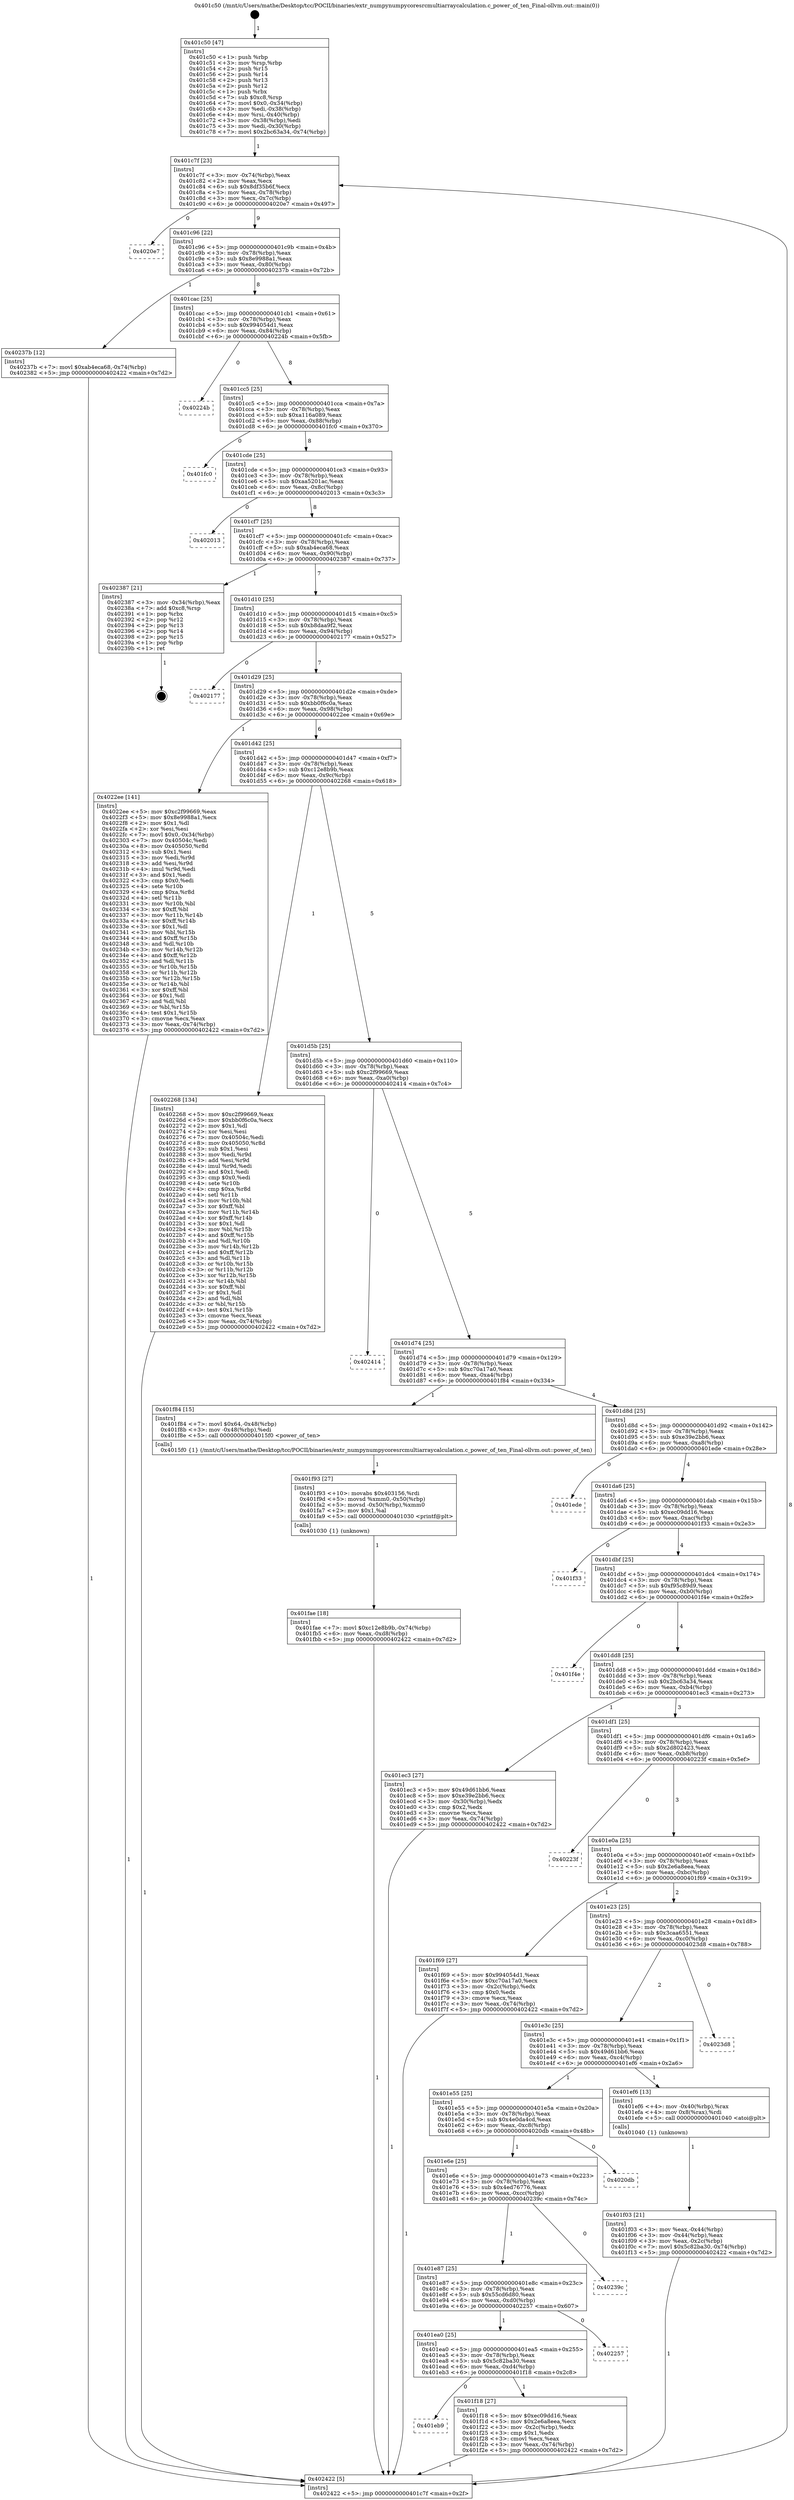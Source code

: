 digraph "0x401c50" {
  label = "0x401c50 (/mnt/c/Users/mathe/Desktop/tcc/POCII/binaries/extr_numpynumpycoresrcmultiarraycalculation.c_power_of_ten_Final-ollvm.out::main(0))"
  labelloc = "t"
  node[shape=record]

  Entry [label="",width=0.3,height=0.3,shape=circle,fillcolor=black,style=filled]
  "0x401c7f" [label="{
     0x401c7f [23]\l
     | [instrs]\l
     &nbsp;&nbsp;0x401c7f \<+3\>: mov -0x74(%rbp),%eax\l
     &nbsp;&nbsp;0x401c82 \<+2\>: mov %eax,%ecx\l
     &nbsp;&nbsp;0x401c84 \<+6\>: sub $0x8df35b6f,%ecx\l
     &nbsp;&nbsp;0x401c8a \<+3\>: mov %eax,-0x78(%rbp)\l
     &nbsp;&nbsp;0x401c8d \<+3\>: mov %ecx,-0x7c(%rbp)\l
     &nbsp;&nbsp;0x401c90 \<+6\>: je 00000000004020e7 \<main+0x497\>\l
  }"]
  "0x4020e7" [label="{
     0x4020e7\l
  }", style=dashed]
  "0x401c96" [label="{
     0x401c96 [22]\l
     | [instrs]\l
     &nbsp;&nbsp;0x401c96 \<+5\>: jmp 0000000000401c9b \<main+0x4b\>\l
     &nbsp;&nbsp;0x401c9b \<+3\>: mov -0x78(%rbp),%eax\l
     &nbsp;&nbsp;0x401c9e \<+5\>: sub $0x8e9988a1,%eax\l
     &nbsp;&nbsp;0x401ca3 \<+3\>: mov %eax,-0x80(%rbp)\l
     &nbsp;&nbsp;0x401ca6 \<+6\>: je 000000000040237b \<main+0x72b\>\l
  }"]
  Exit [label="",width=0.3,height=0.3,shape=circle,fillcolor=black,style=filled,peripheries=2]
  "0x40237b" [label="{
     0x40237b [12]\l
     | [instrs]\l
     &nbsp;&nbsp;0x40237b \<+7\>: movl $0xab4eca68,-0x74(%rbp)\l
     &nbsp;&nbsp;0x402382 \<+5\>: jmp 0000000000402422 \<main+0x7d2\>\l
  }"]
  "0x401cac" [label="{
     0x401cac [25]\l
     | [instrs]\l
     &nbsp;&nbsp;0x401cac \<+5\>: jmp 0000000000401cb1 \<main+0x61\>\l
     &nbsp;&nbsp;0x401cb1 \<+3\>: mov -0x78(%rbp),%eax\l
     &nbsp;&nbsp;0x401cb4 \<+5\>: sub $0x994054d1,%eax\l
     &nbsp;&nbsp;0x401cb9 \<+6\>: mov %eax,-0x84(%rbp)\l
     &nbsp;&nbsp;0x401cbf \<+6\>: je 000000000040224b \<main+0x5fb\>\l
  }"]
  "0x401fae" [label="{
     0x401fae [18]\l
     | [instrs]\l
     &nbsp;&nbsp;0x401fae \<+7\>: movl $0xc12e8b9b,-0x74(%rbp)\l
     &nbsp;&nbsp;0x401fb5 \<+6\>: mov %eax,-0xd8(%rbp)\l
     &nbsp;&nbsp;0x401fbb \<+5\>: jmp 0000000000402422 \<main+0x7d2\>\l
  }"]
  "0x40224b" [label="{
     0x40224b\l
  }", style=dashed]
  "0x401cc5" [label="{
     0x401cc5 [25]\l
     | [instrs]\l
     &nbsp;&nbsp;0x401cc5 \<+5\>: jmp 0000000000401cca \<main+0x7a\>\l
     &nbsp;&nbsp;0x401cca \<+3\>: mov -0x78(%rbp),%eax\l
     &nbsp;&nbsp;0x401ccd \<+5\>: sub $0xa116a089,%eax\l
     &nbsp;&nbsp;0x401cd2 \<+6\>: mov %eax,-0x88(%rbp)\l
     &nbsp;&nbsp;0x401cd8 \<+6\>: je 0000000000401fc0 \<main+0x370\>\l
  }"]
  "0x401f93" [label="{
     0x401f93 [27]\l
     | [instrs]\l
     &nbsp;&nbsp;0x401f93 \<+10\>: movabs $0x403156,%rdi\l
     &nbsp;&nbsp;0x401f9d \<+5\>: movsd %xmm0,-0x50(%rbp)\l
     &nbsp;&nbsp;0x401fa2 \<+5\>: movsd -0x50(%rbp),%xmm0\l
     &nbsp;&nbsp;0x401fa7 \<+2\>: mov $0x1,%al\l
     &nbsp;&nbsp;0x401fa9 \<+5\>: call 0000000000401030 \<printf@plt\>\l
     | [calls]\l
     &nbsp;&nbsp;0x401030 \{1\} (unknown)\l
  }"]
  "0x401fc0" [label="{
     0x401fc0\l
  }", style=dashed]
  "0x401cde" [label="{
     0x401cde [25]\l
     | [instrs]\l
     &nbsp;&nbsp;0x401cde \<+5\>: jmp 0000000000401ce3 \<main+0x93\>\l
     &nbsp;&nbsp;0x401ce3 \<+3\>: mov -0x78(%rbp),%eax\l
     &nbsp;&nbsp;0x401ce6 \<+5\>: sub $0xaa5201ac,%eax\l
     &nbsp;&nbsp;0x401ceb \<+6\>: mov %eax,-0x8c(%rbp)\l
     &nbsp;&nbsp;0x401cf1 \<+6\>: je 0000000000402013 \<main+0x3c3\>\l
  }"]
  "0x401eb9" [label="{
     0x401eb9\l
  }", style=dashed]
  "0x402013" [label="{
     0x402013\l
  }", style=dashed]
  "0x401cf7" [label="{
     0x401cf7 [25]\l
     | [instrs]\l
     &nbsp;&nbsp;0x401cf7 \<+5\>: jmp 0000000000401cfc \<main+0xac\>\l
     &nbsp;&nbsp;0x401cfc \<+3\>: mov -0x78(%rbp),%eax\l
     &nbsp;&nbsp;0x401cff \<+5\>: sub $0xab4eca68,%eax\l
     &nbsp;&nbsp;0x401d04 \<+6\>: mov %eax,-0x90(%rbp)\l
     &nbsp;&nbsp;0x401d0a \<+6\>: je 0000000000402387 \<main+0x737\>\l
  }"]
  "0x401f18" [label="{
     0x401f18 [27]\l
     | [instrs]\l
     &nbsp;&nbsp;0x401f18 \<+5\>: mov $0xec09dd16,%eax\l
     &nbsp;&nbsp;0x401f1d \<+5\>: mov $0x2e6a8eea,%ecx\l
     &nbsp;&nbsp;0x401f22 \<+3\>: mov -0x2c(%rbp),%edx\l
     &nbsp;&nbsp;0x401f25 \<+3\>: cmp $0x1,%edx\l
     &nbsp;&nbsp;0x401f28 \<+3\>: cmovl %ecx,%eax\l
     &nbsp;&nbsp;0x401f2b \<+3\>: mov %eax,-0x74(%rbp)\l
     &nbsp;&nbsp;0x401f2e \<+5\>: jmp 0000000000402422 \<main+0x7d2\>\l
  }"]
  "0x402387" [label="{
     0x402387 [21]\l
     | [instrs]\l
     &nbsp;&nbsp;0x402387 \<+3\>: mov -0x34(%rbp),%eax\l
     &nbsp;&nbsp;0x40238a \<+7\>: add $0xc8,%rsp\l
     &nbsp;&nbsp;0x402391 \<+1\>: pop %rbx\l
     &nbsp;&nbsp;0x402392 \<+2\>: pop %r12\l
     &nbsp;&nbsp;0x402394 \<+2\>: pop %r13\l
     &nbsp;&nbsp;0x402396 \<+2\>: pop %r14\l
     &nbsp;&nbsp;0x402398 \<+2\>: pop %r15\l
     &nbsp;&nbsp;0x40239a \<+1\>: pop %rbp\l
     &nbsp;&nbsp;0x40239b \<+1\>: ret\l
  }"]
  "0x401d10" [label="{
     0x401d10 [25]\l
     | [instrs]\l
     &nbsp;&nbsp;0x401d10 \<+5\>: jmp 0000000000401d15 \<main+0xc5\>\l
     &nbsp;&nbsp;0x401d15 \<+3\>: mov -0x78(%rbp),%eax\l
     &nbsp;&nbsp;0x401d18 \<+5\>: sub $0xb8daa9f2,%eax\l
     &nbsp;&nbsp;0x401d1d \<+6\>: mov %eax,-0x94(%rbp)\l
     &nbsp;&nbsp;0x401d23 \<+6\>: je 0000000000402177 \<main+0x527\>\l
  }"]
  "0x401ea0" [label="{
     0x401ea0 [25]\l
     | [instrs]\l
     &nbsp;&nbsp;0x401ea0 \<+5\>: jmp 0000000000401ea5 \<main+0x255\>\l
     &nbsp;&nbsp;0x401ea5 \<+3\>: mov -0x78(%rbp),%eax\l
     &nbsp;&nbsp;0x401ea8 \<+5\>: sub $0x5c82ba30,%eax\l
     &nbsp;&nbsp;0x401ead \<+6\>: mov %eax,-0xd4(%rbp)\l
     &nbsp;&nbsp;0x401eb3 \<+6\>: je 0000000000401f18 \<main+0x2c8\>\l
  }"]
  "0x402177" [label="{
     0x402177\l
  }", style=dashed]
  "0x401d29" [label="{
     0x401d29 [25]\l
     | [instrs]\l
     &nbsp;&nbsp;0x401d29 \<+5\>: jmp 0000000000401d2e \<main+0xde\>\l
     &nbsp;&nbsp;0x401d2e \<+3\>: mov -0x78(%rbp),%eax\l
     &nbsp;&nbsp;0x401d31 \<+5\>: sub $0xbb0f6c0a,%eax\l
     &nbsp;&nbsp;0x401d36 \<+6\>: mov %eax,-0x98(%rbp)\l
     &nbsp;&nbsp;0x401d3c \<+6\>: je 00000000004022ee \<main+0x69e\>\l
  }"]
  "0x402257" [label="{
     0x402257\l
  }", style=dashed]
  "0x4022ee" [label="{
     0x4022ee [141]\l
     | [instrs]\l
     &nbsp;&nbsp;0x4022ee \<+5\>: mov $0xc2f99669,%eax\l
     &nbsp;&nbsp;0x4022f3 \<+5\>: mov $0x8e9988a1,%ecx\l
     &nbsp;&nbsp;0x4022f8 \<+2\>: mov $0x1,%dl\l
     &nbsp;&nbsp;0x4022fa \<+2\>: xor %esi,%esi\l
     &nbsp;&nbsp;0x4022fc \<+7\>: movl $0x0,-0x34(%rbp)\l
     &nbsp;&nbsp;0x402303 \<+7\>: mov 0x40504c,%edi\l
     &nbsp;&nbsp;0x40230a \<+8\>: mov 0x405050,%r8d\l
     &nbsp;&nbsp;0x402312 \<+3\>: sub $0x1,%esi\l
     &nbsp;&nbsp;0x402315 \<+3\>: mov %edi,%r9d\l
     &nbsp;&nbsp;0x402318 \<+3\>: add %esi,%r9d\l
     &nbsp;&nbsp;0x40231b \<+4\>: imul %r9d,%edi\l
     &nbsp;&nbsp;0x40231f \<+3\>: and $0x1,%edi\l
     &nbsp;&nbsp;0x402322 \<+3\>: cmp $0x0,%edi\l
     &nbsp;&nbsp;0x402325 \<+4\>: sete %r10b\l
     &nbsp;&nbsp;0x402329 \<+4\>: cmp $0xa,%r8d\l
     &nbsp;&nbsp;0x40232d \<+4\>: setl %r11b\l
     &nbsp;&nbsp;0x402331 \<+3\>: mov %r10b,%bl\l
     &nbsp;&nbsp;0x402334 \<+3\>: xor $0xff,%bl\l
     &nbsp;&nbsp;0x402337 \<+3\>: mov %r11b,%r14b\l
     &nbsp;&nbsp;0x40233a \<+4\>: xor $0xff,%r14b\l
     &nbsp;&nbsp;0x40233e \<+3\>: xor $0x1,%dl\l
     &nbsp;&nbsp;0x402341 \<+3\>: mov %bl,%r15b\l
     &nbsp;&nbsp;0x402344 \<+4\>: and $0xff,%r15b\l
     &nbsp;&nbsp;0x402348 \<+3\>: and %dl,%r10b\l
     &nbsp;&nbsp;0x40234b \<+3\>: mov %r14b,%r12b\l
     &nbsp;&nbsp;0x40234e \<+4\>: and $0xff,%r12b\l
     &nbsp;&nbsp;0x402352 \<+3\>: and %dl,%r11b\l
     &nbsp;&nbsp;0x402355 \<+3\>: or %r10b,%r15b\l
     &nbsp;&nbsp;0x402358 \<+3\>: or %r11b,%r12b\l
     &nbsp;&nbsp;0x40235b \<+3\>: xor %r12b,%r15b\l
     &nbsp;&nbsp;0x40235e \<+3\>: or %r14b,%bl\l
     &nbsp;&nbsp;0x402361 \<+3\>: xor $0xff,%bl\l
     &nbsp;&nbsp;0x402364 \<+3\>: or $0x1,%dl\l
     &nbsp;&nbsp;0x402367 \<+2\>: and %dl,%bl\l
     &nbsp;&nbsp;0x402369 \<+3\>: or %bl,%r15b\l
     &nbsp;&nbsp;0x40236c \<+4\>: test $0x1,%r15b\l
     &nbsp;&nbsp;0x402370 \<+3\>: cmovne %ecx,%eax\l
     &nbsp;&nbsp;0x402373 \<+3\>: mov %eax,-0x74(%rbp)\l
     &nbsp;&nbsp;0x402376 \<+5\>: jmp 0000000000402422 \<main+0x7d2\>\l
  }"]
  "0x401d42" [label="{
     0x401d42 [25]\l
     | [instrs]\l
     &nbsp;&nbsp;0x401d42 \<+5\>: jmp 0000000000401d47 \<main+0xf7\>\l
     &nbsp;&nbsp;0x401d47 \<+3\>: mov -0x78(%rbp),%eax\l
     &nbsp;&nbsp;0x401d4a \<+5\>: sub $0xc12e8b9b,%eax\l
     &nbsp;&nbsp;0x401d4f \<+6\>: mov %eax,-0x9c(%rbp)\l
     &nbsp;&nbsp;0x401d55 \<+6\>: je 0000000000402268 \<main+0x618\>\l
  }"]
  "0x401e87" [label="{
     0x401e87 [25]\l
     | [instrs]\l
     &nbsp;&nbsp;0x401e87 \<+5\>: jmp 0000000000401e8c \<main+0x23c\>\l
     &nbsp;&nbsp;0x401e8c \<+3\>: mov -0x78(%rbp),%eax\l
     &nbsp;&nbsp;0x401e8f \<+5\>: sub $0x55cd6d80,%eax\l
     &nbsp;&nbsp;0x401e94 \<+6\>: mov %eax,-0xd0(%rbp)\l
     &nbsp;&nbsp;0x401e9a \<+6\>: je 0000000000402257 \<main+0x607\>\l
  }"]
  "0x402268" [label="{
     0x402268 [134]\l
     | [instrs]\l
     &nbsp;&nbsp;0x402268 \<+5\>: mov $0xc2f99669,%eax\l
     &nbsp;&nbsp;0x40226d \<+5\>: mov $0xbb0f6c0a,%ecx\l
     &nbsp;&nbsp;0x402272 \<+2\>: mov $0x1,%dl\l
     &nbsp;&nbsp;0x402274 \<+2\>: xor %esi,%esi\l
     &nbsp;&nbsp;0x402276 \<+7\>: mov 0x40504c,%edi\l
     &nbsp;&nbsp;0x40227d \<+8\>: mov 0x405050,%r8d\l
     &nbsp;&nbsp;0x402285 \<+3\>: sub $0x1,%esi\l
     &nbsp;&nbsp;0x402288 \<+3\>: mov %edi,%r9d\l
     &nbsp;&nbsp;0x40228b \<+3\>: add %esi,%r9d\l
     &nbsp;&nbsp;0x40228e \<+4\>: imul %r9d,%edi\l
     &nbsp;&nbsp;0x402292 \<+3\>: and $0x1,%edi\l
     &nbsp;&nbsp;0x402295 \<+3\>: cmp $0x0,%edi\l
     &nbsp;&nbsp;0x402298 \<+4\>: sete %r10b\l
     &nbsp;&nbsp;0x40229c \<+4\>: cmp $0xa,%r8d\l
     &nbsp;&nbsp;0x4022a0 \<+4\>: setl %r11b\l
     &nbsp;&nbsp;0x4022a4 \<+3\>: mov %r10b,%bl\l
     &nbsp;&nbsp;0x4022a7 \<+3\>: xor $0xff,%bl\l
     &nbsp;&nbsp;0x4022aa \<+3\>: mov %r11b,%r14b\l
     &nbsp;&nbsp;0x4022ad \<+4\>: xor $0xff,%r14b\l
     &nbsp;&nbsp;0x4022b1 \<+3\>: xor $0x1,%dl\l
     &nbsp;&nbsp;0x4022b4 \<+3\>: mov %bl,%r15b\l
     &nbsp;&nbsp;0x4022b7 \<+4\>: and $0xff,%r15b\l
     &nbsp;&nbsp;0x4022bb \<+3\>: and %dl,%r10b\l
     &nbsp;&nbsp;0x4022be \<+3\>: mov %r14b,%r12b\l
     &nbsp;&nbsp;0x4022c1 \<+4\>: and $0xff,%r12b\l
     &nbsp;&nbsp;0x4022c5 \<+3\>: and %dl,%r11b\l
     &nbsp;&nbsp;0x4022c8 \<+3\>: or %r10b,%r15b\l
     &nbsp;&nbsp;0x4022cb \<+3\>: or %r11b,%r12b\l
     &nbsp;&nbsp;0x4022ce \<+3\>: xor %r12b,%r15b\l
     &nbsp;&nbsp;0x4022d1 \<+3\>: or %r14b,%bl\l
     &nbsp;&nbsp;0x4022d4 \<+3\>: xor $0xff,%bl\l
     &nbsp;&nbsp;0x4022d7 \<+3\>: or $0x1,%dl\l
     &nbsp;&nbsp;0x4022da \<+2\>: and %dl,%bl\l
     &nbsp;&nbsp;0x4022dc \<+3\>: or %bl,%r15b\l
     &nbsp;&nbsp;0x4022df \<+4\>: test $0x1,%r15b\l
     &nbsp;&nbsp;0x4022e3 \<+3\>: cmovne %ecx,%eax\l
     &nbsp;&nbsp;0x4022e6 \<+3\>: mov %eax,-0x74(%rbp)\l
     &nbsp;&nbsp;0x4022e9 \<+5\>: jmp 0000000000402422 \<main+0x7d2\>\l
  }"]
  "0x401d5b" [label="{
     0x401d5b [25]\l
     | [instrs]\l
     &nbsp;&nbsp;0x401d5b \<+5\>: jmp 0000000000401d60 \<main+0x110\>\l
     &nbsp;&nbsp;0x401d60 \<+3\>: mov -0x78(%rbp),%eax\l
     &nbsp;&nbsp;0x401d63 \<+5\>: sub $0xc2f99669,%eax\l
     &nbsp;&nbsp;0x401d68 \<+6\>: mov %eax,-0xa0(%rbp)\l
     &nbsp;&nbsp;0x401d6e \<+6\>: je 0000000000402414 \<main+0x7c4\>\l
  }"]
  "0x40239c" [label="{
     0x40239c\l
  }", style=dashed]
  "0x402414" [label="{
     0x402414\l
  }", style=dashed]
  "0x401d74" [label="{
     0x401d74 [25]\l
     | [instrs]\l
     &nbsp;&nbsp;0x401d74 \<+5\>: jmp 0000000000401d79 \<main+0x129\>\l
     &nbsp;&nbsp;0x401d79 \<+3\>: mov -0x78(%rbp),%eax\l
     &nbsp;&nbsp;0x401d7c \<+5\>: sub $0xc70a17a0,%eax\l
     &nbsp;&nbsp;0x401d81 \<+6\>: mov %eax,-0xa4(%rbp)\l
     &nbsp;&nbsp;0x401d87 \<+6\>: je 0000000000401f84 \<main+0x334\>\l
  }"]
  "0x401e6e" [label="{
     0x401e6e [25]\l
     | [instrs]\l
     &nbsp;&nbsp;0x401e6e \<+5\>: jmp 0000000000401e73 \<main+0x223\>\l
     &nbsp;&nbsp;0x401e73 \<+3\>: mov -0x78(%rbp),%eax\l
     &nbsp;&nbsp;0x401e76 \<+5\>: sub $0x4ed76776,%eax\l
     &nbsp;&nbsp;0x401e7b \<+6\>: mov %eax,-0xcc(%rbp)\l
     &nbsp;&nbsp;0x401e81 \<+6\>: je 000000000040239c \<main+0x74c\>\l
  }"]
  "0x401f84" [label="{
     0x401f84 [15]\l
     | [instrs]\l
     &nbsp;&nbsp;0x401f84 \<+7\>: movl $0x64,-0x48(%rbp)\l
     &nbsp;&nbsp;0x401f8b \<+3\>: mov -0x48(%rbp),%edi\l
     &nbsp;&nbsp;0x401f8e \<+5\>: call 00000000004015f0 \<power_of_ten\>\l
     | [calls]\l
     &nbsp;&nbsp;0x4015f0 \{1\} (/mnt/c/Users/mathe/Desktop/tcc/POCII/binaries/extr_numpynumpycoresrcmultiarraycalculation.c_power_of_ten_Final-ollvm.out::power_of_ten)\l
  }"]
  "0x401d8d" [label="{
     0x401d8d [25]\l
     | [instrs]\l
     &nbsp;&nbsp;0x401d8d \<+5\>: jmp 0000000000401d92 \<main+0x142\>\l
     &nbsp;&nbsp;0x401d92 \<+3\>: mov -0x78(%rbp),%eax\l
     &nbsp;&nbsp;0x401d95 \<+5\>: sub $0xe39e2bb6,%eax\l
     &nbsp;&nbsp;0x401d9a \<+6\>: mov %eax,-0xa8(%rbp)\l
     &nbsp;&nbsp;0x401da0 \<+6\>: je 0000000000401ede \<main+0x28e\>\l
  }"]
  "0x4020db" [label="{
     0x4020db\l
  }", style=dashed]
  "0x401ede" [label="{
     0x401ede\l
  }", style=dashed]
  "0x401da6" [label="{
     0x401da6 [25]\l
     | [instrs]\l
     &nbsp;&nbsp;0x401da6 \<+5\>: jmp 0000000000401dab \<main+0x15b\>\l
     &nbsp;&nbsp;0x401dab \<+3\>: mov -0x78(%rbp),%eax\l
     &nbsp;&nbsp;0x401dae \<+5\>: sub $0xec09dd16,%eax\l
     &nbsp;&nbsp;0x401db3 \<+6\>: mov %eax,-0xac(%rbp)\l
     &nbsp;&nbsp;0x401db9 \<+6\>: je 0000000000401f33 \<main+0x2e3\>\l
  }"]
  "0x401f03" [label="{
     0x401f03 [21]\l
     | [instrs]\l
     &nbsp;&nbsp;0x401f03 \<+3\>: mov %eax,-0x44(%rbp)\l
     &nbsp;&nbsp;0x401f06 \<+3\>: mov -0x44(%rbp),%eax\l
     &nbsp;&nbsp;0x401f09 \<+3\>: mov %eax,-0x2c(%rbp)\l
     &nbsp;&nbsp;0x401f0c \<+7\>: movl $0x5c82ba30,-0x74(%rbp)\l
     &nbsp;&nbsp;0x401f13 \<+5\>: jmp 0000000000402422 \<main+0x7d2\>\l
  }"]
  "0x401f33" [label="{
     0x401f33\l
  }", style=dashed]
  "0x401dbf" [label="{
     0x401dbf [25]\l
     | [instrs]\l
     &nbsp;&nbsp;0x401dbf \<+5\>: jmp 0000000000401dc4 \<main+0x174\>\l
     &nbsp;&nbsp;0x401dc4 \<+3\>: mov -0x78(%rbp),%eax\l
     &nbsp;&nbsp;0x401dc7 \<+5\>: sub $0xf95c89d9,%eax\l
     &nbsp;&nbsp;0x401dcc \<+6\>: mov %eax,-0xb0(%rbp)\l
     &nbsp;&nbsp;0x401dd2 \<+6\>: je 0000000000401f4e \<main+0x2fe\>\l
  }"]
  "0x401e55" [label="{
     0x401e55 [25]\l
     | [instrs]\l
     &nbsp;&nbsp;0x401e55 \<+5\>: jmp 0000000000401e5a \<main+0x20a\>\l
     &nbsp;&nbsp;0x401e5a \<+3\>: mov -0x78(%rbp),%eax\l
     &nbsp;&nbsp;0x401e5d \<+5\>: sub $0x4e0da4cd,%eax\l
     &nbsp;&nbsp;0x401e62 \<+6\>: mov %eax,-0xc8(%rbp)\l
     &nbsp;&nbsp;0x401e68 \<+6\>: je 00000000004020db \<main+0x48b\>\l
  }"]
  "0x401f4e" [label="{
     0x401f4e\l
  }", style=dashed]
  "0x401dd8" [label="{
     0x401dd8 [25]\l
     | [instrs]\l
     &nbsp;&nbsp;0x401dd8 \<+5\>: jmp 0000000000401ddd \<main+0x18d\>\l
     &nbsp;&nbsp;0x401ddd \<+3\>: mov -0x78(%rbp),%eax\l
     &nbsp;&nbsp;0x401de0 \<+5\>: sub $0x2bc63a34,%eax\l
     &nbsp;&nbsp;0x401de5 \<+6\>: mov %eax,-0xb4(%rbp)\l
     &nbsp;&nbsp;0x401deb \<+6\>: je 0000000000401ec3 \<main+0x273\>\l
  }"]
  "0x401ef6" [label="{
     0x401ef6 [13]\l
     | [instrs]\l
     &nbsp;&nbsp;0x401ef6 \<+4\>: mov -0x40(%rbp),%rax\l
     &nbsp;&nbsp;0x401efa \<+4\>: mov 0x8(%rax),%rdi\l
     &nbsp;&nbsp;0x401efe \<+5\>: call 0000000000401040 \<atoi@plt\>\l
     | [calls]\l
     &nbsp;&nbsp;0x401040 \{1\} (unknown)\l
  }"]
  "0x401ec3" [label="{
     0x401ec3 [27]\l
     | [instrs]\l
     &nbsp;&nbsp;0x401ec3 \<+5\>: mov $0x49d61bb6,%eax\l
     &nbsp;&nbsp;0x401ec8 \<+5\>: mov $0xe39e2bb6,%ecx\l
     &nbsp;&nbsp;0x401ecd \<+3\>: mov -0x30(%rbp),%edx\l
     &nbsp;&nbsp;0x401ed0 \<+3\>: cmp $0x2,%edx\l
     &nbsp;&nbsp;0x401ed3 \<+3\>: cmovne %ecx,%eax\l
     &nbsp;&nbsp;0x401ed6 \<+3\>: mov %eax,-0x74(%rbp)\l
     &nbsp;&nbsp;0x401ed9 \<+5\>: jmp 0000000000402422 \<main+0x7d2\>\l
  }"]
  "0x401df1" [label="{
     0x401df1 [25]\l
     | [instrs]\l
     &nbsp;&nbsp;0x401df1 \<+5\>: jmp 0000000000401df6 \<main+0x1a6\>\l
     &nbsp;&nbsp;0x401df6 \<+3\>: mov -0x78(%rbp),%eax\l
     &nbsp;&nbsp;0x401df9 \<+5\>: sub $0x2d802423,%eax\l
     &nbsp;&nbsp;0x401dfe \<+6\>: mov %eax,-0xb8(%rbp)\l
     &nbsp;&nbsp;0x401e04 \<+6\>: je 000000000040223f \<main+0x5ef\>\l
  }"]
  "0x402422" [label="{
     0x402422 [5]\l
     | [instrs]\l
     &nbsp;&nbsp;0x402422 \<+5\>: jmp 0000000000401c7f \<main+0x2f\>\l
  }"]
  "0x401c50" [label="{
     0x401c50 [47]\l
     | [instrs]\l
     &nbsp;&nbsp;0x401c50 \<+1\>: push %rbp\l
     &nbsp;&nbsp;0x401c51 \<+3\>: mov %rsp,%rbp\l
     &nbsp;&nbsp;0x401c54 \<+2\>: push %r15\l
     &nbsp;&nbsp;0x401c56 \<+2\>: push %r14\l
     &nbsp;&nbsp;0x401c58 \<+2\>: push %r13\l
     &nbsp;&nbsp;0x401c5a \<+2\>: push %r12\l
     &nbsp;&nbsp;0x401c5c \<+1\>: push %rbx\l
     &nbsp;&nbsp;0x401c5d \<+7\>: sub $0xc8,%rsp\l
     &nbsp;&nbsp;0x401c64 \<+7\>: movl $0x0,-0x34(%rbp)\l
     &nbsp;&nbsp;0x401c6b \<+3\>: mov %edi,-0x38(%rbp)\l
     &nbsp;&nbsp;0x401c6e \<+4\>: mov %rsi,-0x40(%rbp)\l
     &nbsp;&nbsp;0x401c72 \<+3\>: mov -0x38(%rbp),%edi\l
     &nbsp;&nbsp;0x401c75 \<+3\>: mov %edi,-0x30(%rbp)\l
     &nbsp;&nbsp;0x401c78 \<+7\>: movl $0x2bc63a34,-0x74(%rbp)\l
  }"]
  "0x401e3c" [label="{
     0x401e3c [25]\l
     | [instrs]\l
     &nbsp;&nbsp;0x401e3c \<+5\>: jmp 0000000000401e41 \<main+0x1f1\>\l
     &nbsp;&nbsp;0x401e41 \<+3\>: mov -0x78(%rbp),%eax\l
     &nbsp;&nbsp;0x401e44 \<+5\>: sub $0x49d61bb6,%eax\l
     &nbsp;&nbsp;0x401e49 \<+6\>: mov %eax,-0xc4(%rbp)\l
     &nbsp;&nbsp;0x401e4f \<+6\>: je 0000000000401ef6 \<main+0x2a6\>\l
  }"]
  "0x40223f" [label="{
     0x40223f\l
  }", style=dashed]
  "0x401e0a" [label="{
     0x401e0a [25]\l
     | [instrs]\l
     &nbsp;&nbsp;0x401e0a \<+5\>: jmp 0000000000401e0f \<main+0x1bf\>\l
     &nbsp;&nbsp;0x401e0f \<+3\>: mov -0x78(%rbp),%eax\l
     &nbsp;&nbsp;0x401e12 \<+5\>: sub $0x2e6a8eea,%eax\l
     &nbsp;&nbsp;0x401e17 \<+6\>: mov %eax,-0xbc(%rbp)\l
     &nbsp;&nbsp;0x401e1d \<+6\>: je 0000000000401f69 \<main+0x319\>\l
  }"]
  "0x4023d8" [label="{
     0x4023d8\l
  }", style=dashed]
  "0x401f69" [label="{
     0x401f69 [27]\l
     | [instrs]\l
     &nbsp;&nbsp;0x401f69 \<+5\>: mov $0x994054d1,%eax\l
     &nbsp;&nbsp;0x401f6e \<+5\>: mov $0xc70a17a0,%ecx\l
     &nbsp;&nbsp;0x401f73 \<+3\>: mov -0x2c(%rbp),%edx\l
     &nbsp;&nbsp;0x401f76 \<+3\>: cmp $0x0,%edx\l
     &nbsp;&nbsp;0x401f79 \<+3\>: cmove %ecx,%eax\l
     &nbsp;&nbsp;0x401f7c \<+3\>: mov %eax,-0x74(%rbp)\l
     &nbsp;&nbsp;0x401f7f \<+5\>: jmp 0000000000402422 \<main+0x7d2\>\l
  }"]
  "0x401e23" [label="{
     0x401e23 [25]\l
     | [instrs]\l
     &nbsp;&nbsp;0x401e23 \<+5\>: jmp 0000000000401e28 \<main+0x1d8\>\l
     &nbsp;&nbsp;0x401e28 \<+3\>: mov -0x78(%rbp),%eax\l
     &nbsp;&nbsp;0x401e2b \<+5\>: sub $0x3caa6551,%eax\l
     &nbsp;&nbsp;0x401e30 \<+6\>: mov %eax,-0xc0(%rbp)\l
     &nbsp;&nbsp;0x401e36 \<+6\>: je 00000000004023d8 \<main+0x788\>\l
  }"]
  Entry -> "0x401c50" [label=" 1"]
  "0x401c7f" -> "0x4020e7" [label=" 0"]
  "0x401c7f" -> "0x401c96" [label=" 9"]
  "0x402387" -> Exit [label=" 1"]
  "0x401c96" -> "0x40237b" [label=" 1"]
  "0x401c96" -> "0x401cac" [label=" 8"]
  "0x40237b" -> "0x402422" [label=" 1"]
  "0x401cac" -> "0x40224b" [label=" 0"]
  "0x401cac" -> "0x401cc5" [label=" 8"]
  "0x4022ee" -> "0x402422" [label=" 1"]
  "0x401cc5" -> "0x401fc0" [label=" 0"]
  "0x401cc5" -> "0x401cde" [label=" 8"]
  "0x402268" -> "0x402422" [label=" 1"]
  "0x401cde" -> "0x402013" [label=" 0"]
  "0x401cde" -> "0x401cf7" [label=" 8"]
  "0x401fae" -> "0x402422" [label=" 1"]
  "0x401cf7" -> "0x402387" [label=" 1"]
  "0x401cf7" -> "0x401d10" [label=" 7"]
  "0x401f93" -> "0x401fae" [label=" 1"]
  "0x401d10" -> "0x402177" [label=" 0"]
  "0x401d10" -> "0x401d29" [label=" 7"]
  "0x401f69" -> "0x402422" [label=" 1"]
  "0x401d29" -> "0x4022ee" [label=" 1"]
  "0x401d29" -> "0x401d42" [label=" 6"]
  "0x401f18" -> "0x402422" [label=" 1"]
  "0x401d42" -> "0x402268" [label=" 1"]
  "0x401d42" -> "0x401d5b" [label=" 5"]
  "0x401ea0" -> "0x401f18" [label=" 1"]
  "0x401d5b" -> "0x402414" [label=" 0"]
  "0x401d5b" -> "0x401d74" [label=" 5"]
  "0x401f84" -> "0x401f93" [label=" 1"]
  "0x401d74" -> "0x401f84" [label=" 1"]
  "0x401d74" -> "0x401d8d" [label=" 4"]
  "0x401e87" -> "0x402257" [label=" 0"]
  "0x401d8d" -> "0x401ede" [label=" 0"]
  "0x401d8d" -> "0x401da6" [label=" 4"]
  "0x401ea0" -> "0x401eb9" [label=" 0"]
  "0x401da6" -> "0x401f33" [label=" 0"]
  "0x401da6" -> "0x401dbf" [label=" 4"]
  "0x401e6e" -> "0x40239c" [label=" 0"]
  "0x401dbf" -> "0x401f4e" [label=" 0"]
  "0x401dbf" -> "0x401dd8" [label=" 4"]
  "0x401e87" -> "0x401ea0" [label=" 1"]
  "0x401dd8" -> "0x401ec3" [label=" 1"]
  "0x401dd8" -> "0x401df1" [label=" 3"]
  "0x401ec3" -> "0x402422" [label=" 1"]
  "0x401c50" -> "0x401c7f" [label=" 1"]
  "0x402422" -> "0x401c7f" [label=" 8"]
  "0x401e55" -> "0x401e6e" [label=" 1"]
  "0x401df1" -> "0x40223f" [label=" 0"]
  "0x401df1" -> "0x401e0a" [label=" 3"]
  "0x401e6e" -> "0x401e87" [label=" 1"]
  "0x401e0a" -> "0x401f69" [label=" 1"]
  "0x401e0a" -> "0x401e23" [label=" 2"]
  "0x401f03" -> "0x402422" [label=" 1"]
  "0x401e23" -> "0x4023d8" [label=" 0"]
  "0x401e23" -> "0x401e3c" [label=" 2"]
  "0x401e55" -> "0x4020db" [label=" 0"]
  "0x401e3c" -> "0x401ef6" [label=" 1"]
  "0x401e3c" -> "0x401e55" [label=" 1"]
  "0x401ef6" -> "0x401f03" [label=" 1"]
}
